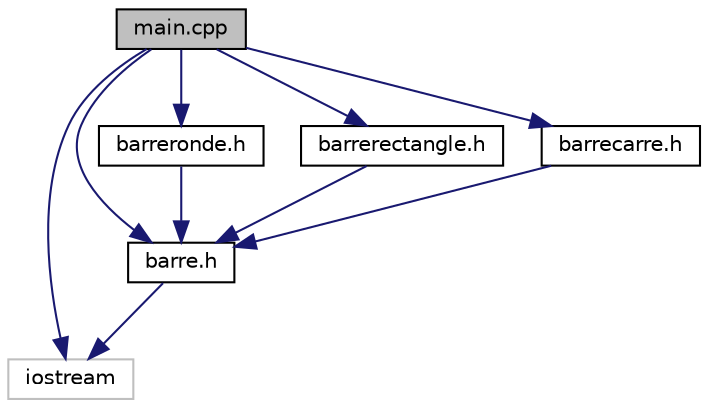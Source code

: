 digraph "main.cpp"
{
  edge [fontname="Helvetica",fontsize="10",labelfontname="Helvetica",labelfontsize="10"];
  node [fontname="Helvetica",fontsize="10",shape=record];
  Node0 [label="main.cpp",height=0.2,width=0.4,color="black", fillcolor="grey75", style="filled", fontcolor="black"];
  Node0 -> Node1 [color="midnightblue",fontsize="10",style="solid",fontname="Helvetica"];
  Node1 [label="iostream",height=0.2,width=0.4,color="grey75", fillcolor="white", style="filled"];
  Node0 -> Node2 [color="midnightblue",fontsize="10",style="solid",fontname="Helvetica"];
  Node2 [label="barre.h",height=0.2,width=0.4,color="black", fillcolor="white", style="filled",URL="$barre_8h.html",tooltip="Déclaration de la classe Barre. "];
  Node2 -> Node1 [color="midnightblue",fontsize="10",style="solid",fontname="Helvetica"];
  Node0 -> Node3 [color="midnightblue",fontsize="10",style="solid",fontname="Helvetica"];
  Node3 [label="barreronde.h",height=0.2,width=0.4,color="black", fillcolor="white", style="filled",URL="$barreronde_8h.html"];
  Node3 -> Node2 [color="midnightblue",fontsize="10",style="solid",fontname="Helvetica"];
  Node0 -> Node4 [color="midnightblue",fontsize="10",style="solid",fontname="Helvetica"];
  Node4 [label="barrerectangle.h",height=0.2,width=0.4,color="black", fillcolor="white", style="filled",URL="$barrerectangle_8h.html"];
  Node4 -> Node2 [color="midnightblue",fontsize="10",style="solid",fontname="Helvetica"];
  Node0 -> Node5 [color="midnightblue",fontsize="10",style="solid",fontname="Helvetica"];
  Node5 [label="barrecarre.h",height=0.2,width=0.4,color="black", fillcolor="white", style="filled",URL="$barrecarre_8h.html"];
  Node5 -> Node2 [color="midnightblue",fontsize="10",style="solid",fontname="Helvetica"];
}
